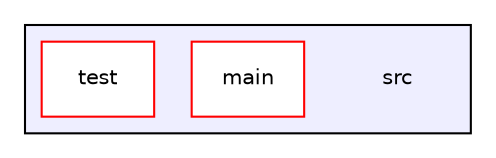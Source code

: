 digraph "src" {
  compound=true
  node [ fontsize="10", fontname="Helvetica"];
  edge [ labelfontsize="10", labelfontname="Helvetica"];
  subgraph clusterdir_68267d1309a1af8e8297ef4c3efbcdba {
    graph [ bgcolor="#eeeeff", pencolor="black", label="" URL="dir_68267d1309a1af8e8297ef4c3efbcdba.html"];
    dir_68267d1309a1af8e8297ef4c3efbcdba [shape=plaintext label="src"];
    dir_5eb159725f84c66aafd839904a4acdd0 [shape=box label="main" color="red" fillcolor="white" style="filled" URL="dir_5eb159725f84c66aafd839904a4acdd0.html"];
    dir_120ed4da3e3217b1e7fc0b4f48568e79 [shape=box label="test" color="red" fillcolor="white" style="filled" URL="dir_120ed4da3e3217b1e7fc0b4f48568e79.html"];
  }
}
